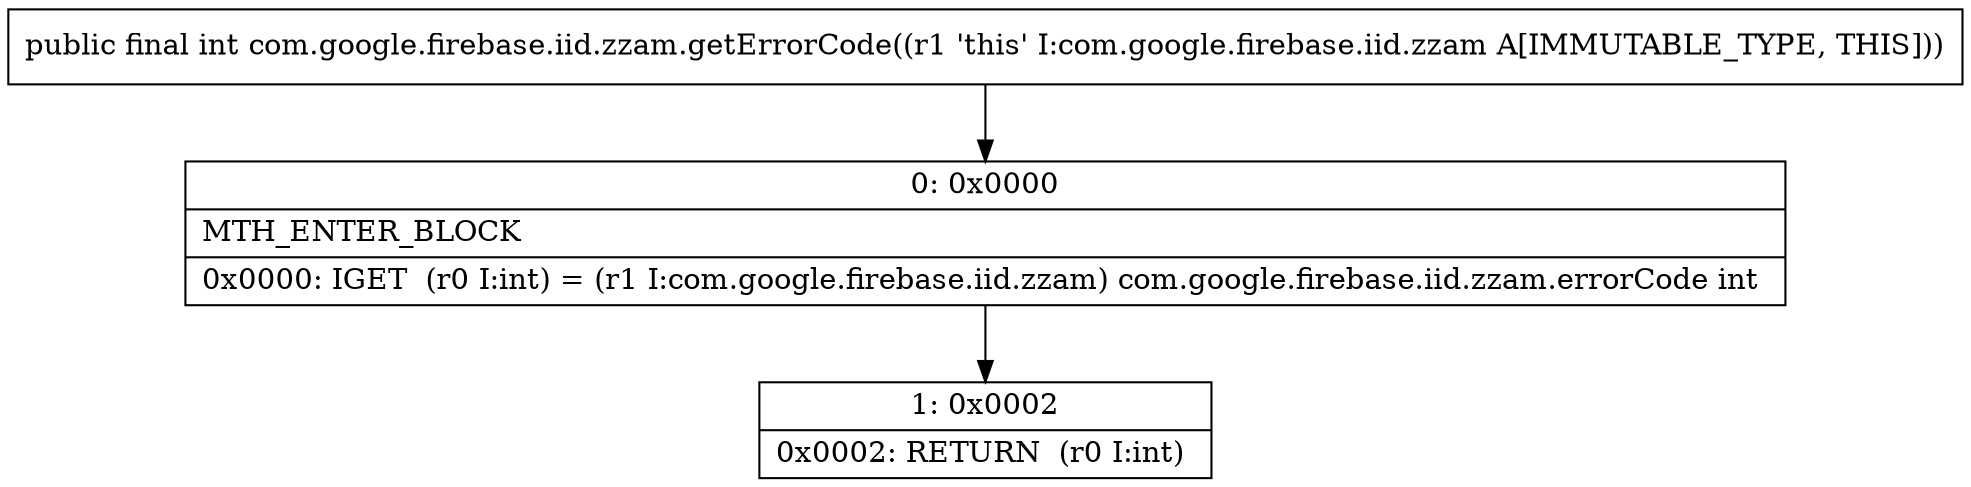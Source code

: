 digraph "CFG forcom.google.firebase.iid.zzam.getErrorCode()I" {
Node_0 [shape=record,label="{0\:\ 0x0000|MTH_ENTER_BLOCK\l|0x0000: IGET  (r0 I:int) = (r1 I:com.google.firebase.iid.zzam) com.google.firebase.iid.zzam.errorCode int \l}"];
Node_1 [shape=record,label="{1\:\ 0x0002|0x0002: RETURN  (r0 I:int) \l}"];
MethodNode[shape=record,label="{public final int com.google.firebase.iid.zzam.getErrorCode((r1 'this' I:com.google.firebase.iid.zzam A[IMMUTABLE_TYPE, THIS])) }"];
MethodNode -> Node_0;
Node_0 -> Node_1;
}

